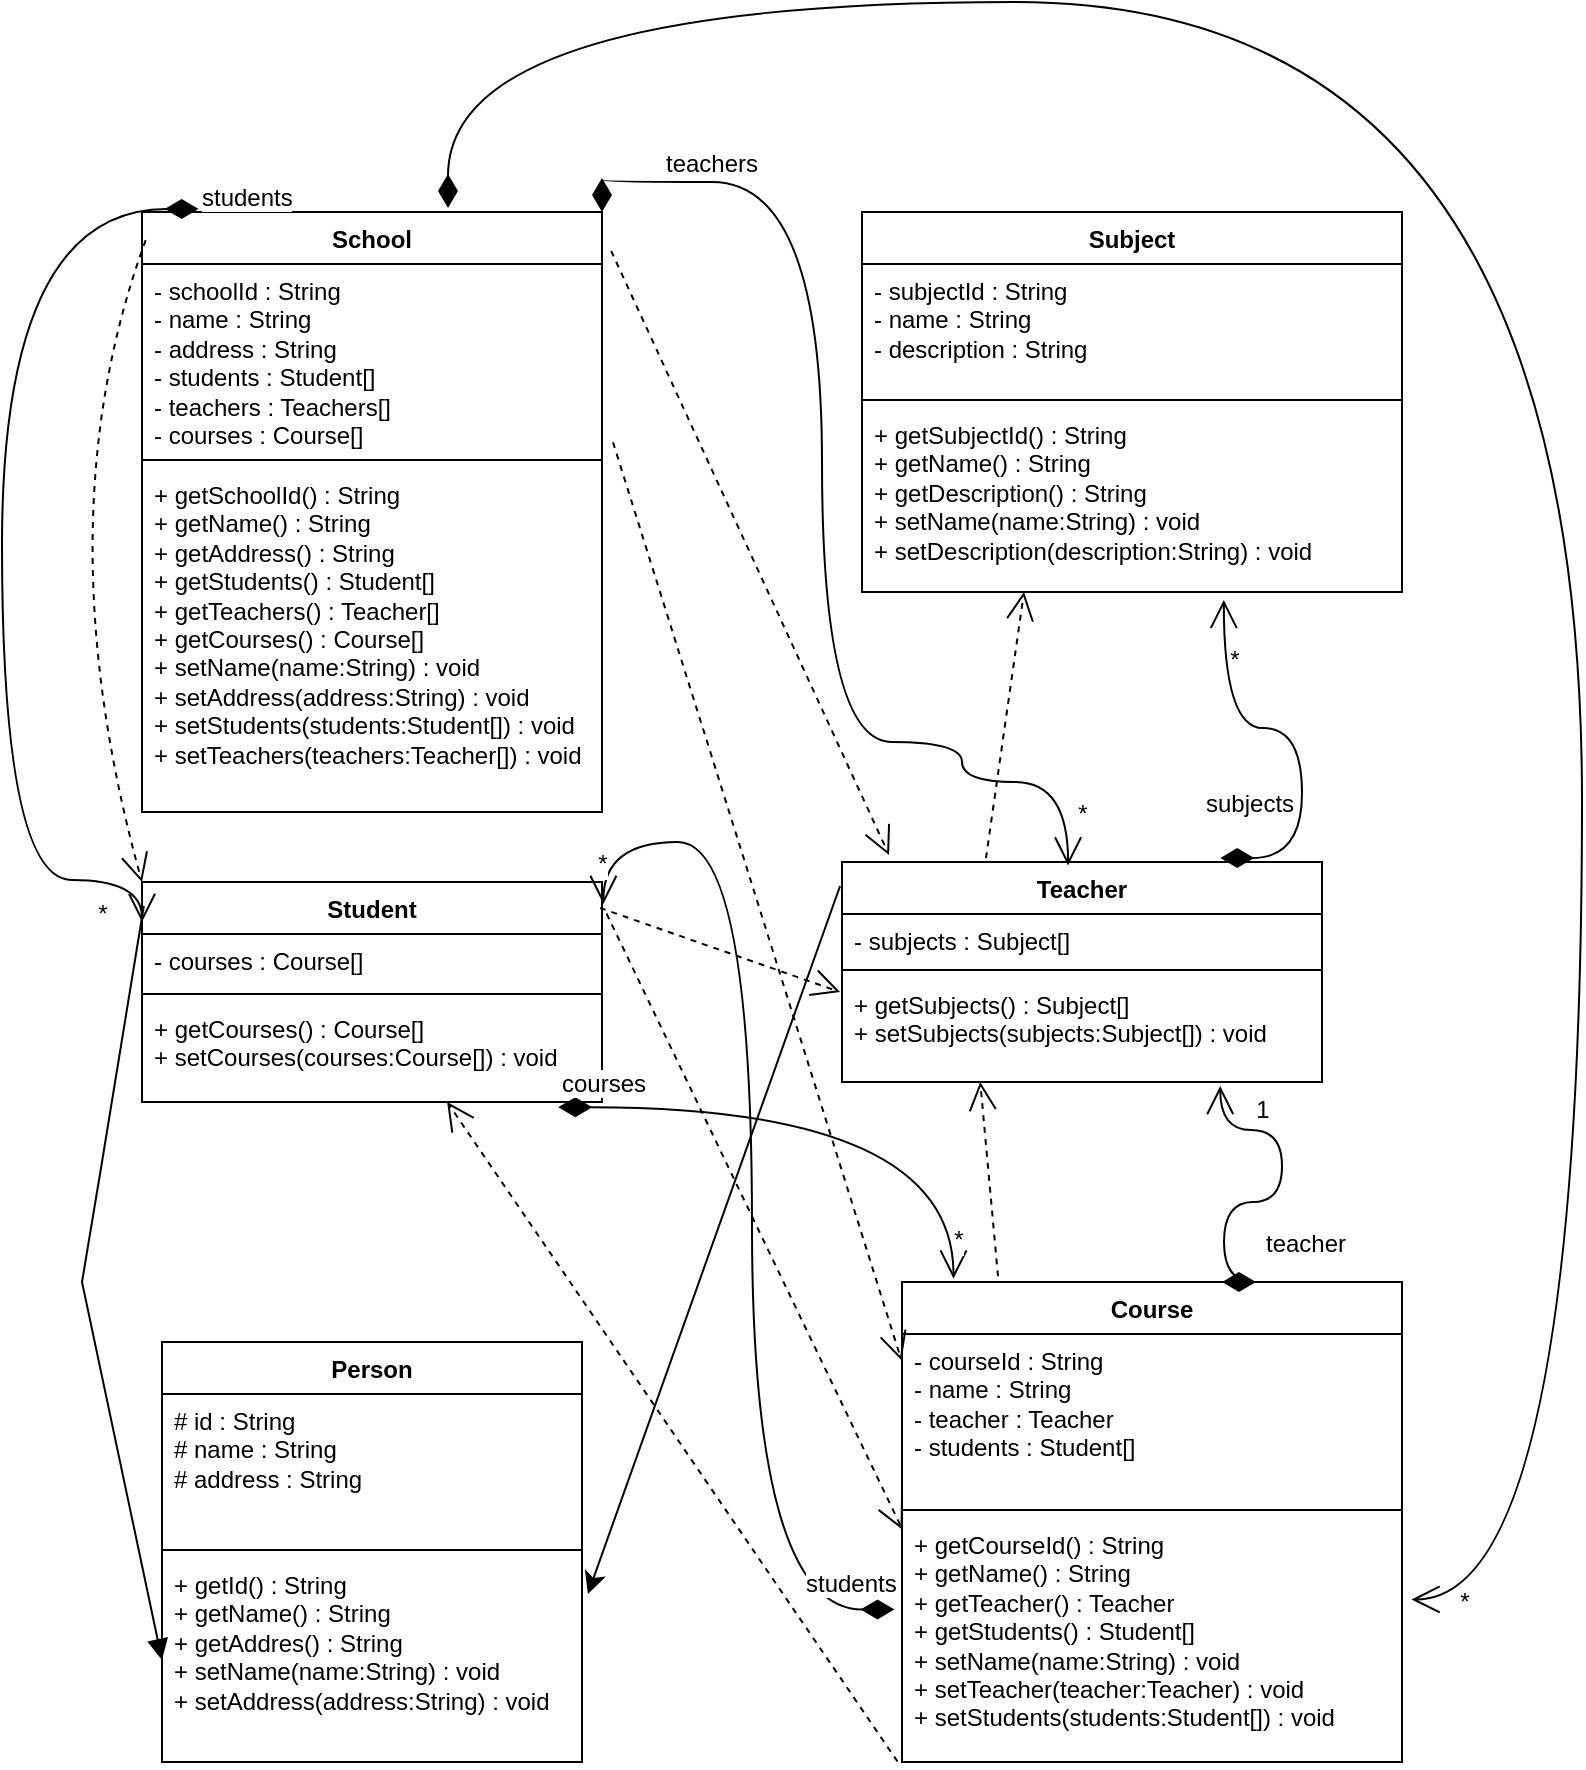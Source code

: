 <mxfile version="24.4.2" type="github">
  <diagram id="C5RBs43oDa-KdzZeNtuy" name="Page-1">
    <mxGraphModel dx="706" dy="964" grid="1" gridSize="10" guides="1" tooltips="1" connect="1" arrows="1" fold="1" page="1" pageScale="1" pageWidth="827" pageHeight="1169" math="0" shadow="0">
      <root>
        <mxCell id="WIyWlLk6GJQsqaUBKTNV-0" />
        <mxCell id="WIyWlLk6GJQsqaUBKTNV-1" parent="WIyWlLk6GJQsqaUBKTNV-0" />
        <mxCell id="g0lz2-g8cAUWbuDHJg4Z-0" value="School" style="swimlane;fontStyle=1;align=center;verticalAlign=top;childLayout=stackLayout;horizontal=1;startSize=26;horizontalStack=0;resizeParent=1;resizeParentMax=0;resizeLast=0;collapsible=1;marginBottom=0;whiteSpace=wrap;html=1;" vertex="1" parent="WIyWlLk6GJQsqaUBKTNV-1">
          <mxGeometry x="90" y="185" width="230" height="300" as="geometry" />
        </mxCell>
        <mxCell id="g0lz2-g8cAUWbuDHJg4Z-1" value="- schoolId : String&lt;div&gt;- name : String&lt;/div&gt;&lt;div&gt;- address : String&lt;/div&gt;&lt;div&gt;- students : Student[]&lt;/div&gt;&lt;div&gt;- teachers : Teachers[]&lt;/div&gt;&lt;div&gt;- courses : Course[]&lt;/div&gt;" style="text;strokeColor=none;fillColor=none;align=left;verticalAlign=top;spacingLeft=4;spacingRight=4;overflow=hidden;rotatable=0;points=[[0,0.5],[1,0.5]];portConstraint=eastwest;whiteSpace=wrap;html=1;" vertex="1" parent="g0lz2-g8cAUWbuDHJg4Z-0">
          <mxGeometry y="26" width="230" height="94" as="geometry" />
        </mxCell>
        <mxCell id="g0lz2-g8cAUWbuDHJg4Z-2" value="" style="line;strokeWidth=1;fillColor=none;align=left;verticalAlign=middle;spacingTop=-1;spacingLeft=3;spacingRight=3;rotatable=0;labelPosition=right;points=[];portConstraint=eastwest;strokeColor=inherit;" vertex="1" parent="g0lz2-g8cAUWbuDHJg4Z-0">
          <mxGeometry y="120" width="230" height="8" as="geometry" />
        </mxCell>
        <mxCell id="g0lz2-g8cAUWbuDHJg4Z-3" value="+ getSchoolId() : String&lt;div&gt;+ getName() : String&lt;/div&gt;&lt;div&gt;+ getAddress() : String&lt;/div&gt;&lt;div&gt;+ getStudents() : Student[]&lt;/div&gt;&lt;div&gt;+ getTeachers() : Teacher[]&lt;/div&gt;&lt;div&gt;+ getCourses() : Course[]&lt;/div&gt;&lt;div&gt;+ setName(name:String) : void&lt;/div&gt;&lt;div&gt;+ setAddress(address:String) : void&lt;/div&gt;&lt;div&gt;+ setStudents(students:Student[]) : void&lt;/div&gt;&lt;div&gt;+ setTeachers(teachers:Teacher[]) : void&lt;/div&gt;" style="text;strokeColor=none;fillColor=none;align=left;verticalAlign=top;spacingLeft=4;spacingRight=4;overflow=hidden;rotatable=0;points=[[0,0.5],[1,0.5]];portConstraint=eastwest;whiteSpace=wrap;html=1;" vertex="1" parent="g0lz2-g8cAUWbuDHJg4Z-0">
          <mxGeometry y="128" width="230" height="172" as="geometry" />
        </mxCell>
        <mxCell id="g0lz2-g8cAUWbuDHJg4Z-4" value="Student" style="swimlane;fontStyle=1;align=center;verticalAlign=top;childLayout=stackLayout;horizontal=1;startSize=26;horizontalStack=0;resizeParent=1;resizeParentMax=0;resizeLast=0;collapsible=1;marginBottom=0;whiteSpace=wrap;html=1;" vertex="1" parent="WIyWlLk6GJQsqaUBKTNV-1">
          <mxGeometry x="90" y="520" width="230" height="110" as="geometry" />
        </mxCell>
        <mxCell id="g0lz2-g8cAUWbuDHJg4Z-5" value="- courses : Course[]" style="text;strokeColor=none;fillColor=none;align=left;verticalAlign=top;spacingLeft=4;spacingRight=4;overflow=hidden;rotatable=0;points=[[0,0.5],[1,0.5]];portConstraint=eastwest;whiteSpace=wrap;html=1;" vertex="1" parent="g0lz2-g8cAUWbuDHJg4Z-4">
          <mxGeometry y="26" width="230" height="26" as="geometry" />
        </mxCell>
        <mxCell id="g0lz2-g8cAUWbuDHJg4Z-6" value="" style="line;strokeWidth=1;fillColor=none;align=left;verticalAlign=middle;spacingTop=-1;spacingLeft=3;spacingRight=3;rotatable=0;labelPosition=right;points=[];portConstraint=eastwest;strokeColor=inherit;" vertex="1" parent="g0lz2-g8cAUWbuDHJg4Z-4">
          <mxGeometry y="52" width="230" height="8" as="geometry" />
        </mxCell>
        <mxCell id="g0lz2-g8cAUWbuDHJg4Z-7" value="+ getCourses() : Course[]&lt;div&gt;+ setCourses(courses:Course[]) : void&lt;/div&gt;" style="text;strokeColor=none;fillColor=none;align=left;verticalAlign=top;spacingLeft=4;spacingRight=4;overflow=hidden;rotatable=0;points=[[0,0.5],[1,0.5]];portConstraint=eastwest;whiteSpace=wrap;html=1;" vertex="1" parent="g0lz2-g8cAUWbuDHJg4Z-4">
          <mxGeometry y="60" width="230" height="50" as="geometry" />
        </mxCell>
        <mxCell id="g0lz2-g8cAUWbuDHJg4Z-8" value="Course" style="swimlane;fontStyle=1;align=center;verticalAlign=top;childLayout=stackLayout;horizontal=1;startSize=26;horizontalStack=0;resizeParent=1;resizeParentMax=0;resizeLast=0;collapsible=1;marginBottom=0;whiteSpace=wrap;html=1;" vertex="1" parent="WIyWlLk6GJQsqaUBKTNV-1">
          <mxGeometry x="470" y="720" width="250" height="240" as="geometry" />
        </mxCell>
        <mxCell id="g0lz2-g8cAUWbuDHJg4Z-9" value="- courseId : String&lt;div&gt;- name : String&lt;/div&gt;&lt;div&gt;- teacher : Teacher&lt;/div&gt;&lt;div&gt;- students : Student[]&lt;/div&gt;" style="text;strokeColor=none;fillColor=none;align=left;verticalAlign=top;spacingLeft=4;spacingRight=4;overflow=hidden;rotatable=0;points=[[0,0.5],[1,0.5]];portConstraint=eastwest;whiteSpace=wrap;html=1;" vertex="1" parent="g0lz2-g8cAUWbuDHJg4Z-8">
          <mxGeometry y="26" width="250" height="84" as="geometry" />
        </mxCell>
        <mxCell id="g0lz2-g8cAUWbuDHJg4Z-10" value="" style="line;strokeWidth=1;fillColor=none;align=left;verticalAlign=middle;spacingTop=-1;spacingLeft=3;spacingRight=3;rotatable=0;labelPosition=right;points=[];portConstraint=eastwest;strokeColor=inherit;" vertex="1" parent="g0lz2-g8cAUWbuDHJg4Z-8">
          <mxGeometry y="110" width="250" height="8" as="geometry" />
        </mxCell>
        <mxCell id="g0lz2-g8cAUWbuDHJg4Z-11" value="+ getCourseId() : String&lt;div&gt;+ getName() : String&lt;/div&gt;&lt;div&gt;+ getTeacher() : Teacher&lt;/div&gt;&lt;div&gt;+ getStudents() : Student[]&lt;/div&gt;&lt;div&gt;+ setName(name:String) : void&lt;/div&gt;&lt;div&gt;+ setTeacher(teacher:Teacher) : void&lt;/div&gt;&lt;div&gt;+ setStudents(students:Student[]) : void&lt;/div&gt;" style="text;strokeColor=none;fillColor=none;align=left;verticalAlign=top;spacingLeft=4;spacingRight=4;overflow=hidden;rotatable=0;points=[[0,0.5],[1,0.5]];portConstraint=eastwest;whiteSpace=wrap;html=1;" vertex="1" parent="g0lz2-g8cAUWbuDHJg4Z-8">
          <mxGeometry y="118" width="250" height="122" as="geometry" />
        </mxCell>
        <mxCell id="g0lz2-g8cAUWbuDHJg4Z-12" value="Teacher" style="swimlane;fontStyle=1;align=center;verticalAlign=top;childLayout=stackLayout;horizontal=1;startSize=26;horizontalStack=0;resizeParent=1;resizeParentMax=0;resizeLast=0;collapsible=1;marginBottom=0;whiteSpace=wrap;html=1;" vertex="1" parent="WIyWlLk6GJQsqaUBKTNV-1">
          <mxGeometry x="440" y="510" width="240" height="110" as="geometry" />
        </mxCell>
        <mxCell id="g0lz2-g8cAUWbuDHJg4Z-13" value="- subjects : Subject[]" style="text;strokeColor=none;fillColor=none;align=left;verticalAlign=top;spacingLeft=4;spacingRight=4;overflow=hidden;rotatable=0;points=[[0,0.5],[1,0.5]];portConstraint=eastwest;whiteSpace=wrap;html=1;" vertex="1" parent="g0lz2-g8cAUWbuDHJg4Z-12">
          <mxGeometry y="26" width="240" height="24" as="geometry" />
        </mxCell>
        <mxCell id="g0lz2-g8cAUWbuDHJg4Z-14" value="" style="line;strokeWidth=1;fillColor=none;align=left;verticalAlign=middle;spacingTop=-1;spacingLeft=3;spacingRight=3;rotatable=0;labelPosition=right;points=[];portConstraint=eastwest;strokeColor=inherit;" vertex="1" parent="g0lz2-g8cAUWbuDHJg4Z-12">
          <mxGeometry y="50" width="240" height="8" as="geometry" />
        </mxCell>
        <mxCell id="g0lz2-g8cAUWbuDHJg4Z-15" value="+ getSubjects() : Subject[]&lt;div&gt;+ setSubjects(subjects:Subject[]) : void&lt;/div&gt;" style="text;strokeColor=none;fillColor=none;align=left;verticalAlign=top;spacingLeft=4;spacingRight=4;overflow=hidden;rotatable=0;points=[[0,0.5],[1,0.5]];portConstraint=eastwest;whiteSpace=wrap;html=1;" vertex="1" parent="g0lz2-g8cAUWbuDHJg4Z-12">
          <mxGeometry y="58" width="240" height="52" as="geometry" />
        </mxCell>
        <mxCell id="g0lz2-g8cAUWbuDHJg4Z-16" value="Subject" style="swimlane;fontStyle=1;align=center;verticalAlign=top;childLayout=stackLayout;horizontal=1;startSize=26;horizontalStack=0;resizeParent=1;resizeParentMax=0;resizeLast=0;collapsible=1;marginBottom=0;whiteSpace=wrap;html=1;" vertex="1" parent="WIyWlLk6GJQsqaUBKTNV-1">
          <mxGeometry x="450" y="185" width="270" height="190" as="geometry" />
        </mxCell>
        <mxCell id="g0lz2-g8cAUWbuDHJg4Z-17" value="- subjectId : String&lt;div&gt;- name : String&lt;/div&gt;&lt;div&gt;- description : String&lt;/div&gt;" style="text;strokeColor=none;fillColor=none;align=left;verticalAlign=top;spacingLeft=4;spacingRight=4;overflow=hidden;rotatable=0;points=[[0,0.5],[1,0.5]];portConstraint=eastwest;whiteSpace=wrap;html=1;" vertex="1" parent="g0lz2-g8cAUWbuDHJg4Z-16">
          <mxGeometry y="26" width="270" height="64" as="geometry" />
        </mxCell>
        <mxCell id="g0lz2-g8cAUWbuDHJg4Z-18" value="" style="line;strokeWidth=1;fillColor=none;align=left;verticalAlign=middle;spacingTop=-1;spacingLeft=3;spacingRight=3;rotatable=0;labelPosition=right;points=[];portConstraint=eastwest;strokeColor=inherit;" vertex="1" parent="g0lz2-g8cAUWbuDHJg4Z-16">
          <mxGeometry y="90" width="270" height="8" as="geometry" />
        </mxCell>
        <mxCell id="g0lz2-g8cAUWbuDHJg4Z-19" value="+ getSubjectId() : String&lt;div&gt;+ getName() : String&lt;/div&gt;&lt;div&gt;+ getDescription() : String&lt;/div&gt;&lt;div&gt;+ setName(name:String) : void&lt;/div&gt;&lt;div&gt;+ setDescription(description:String) : void&lt;/div&gt;" style="text;strokeColor=none;fillColor=none;align=left;verticalAlign=top;spacingLeft=4;spacingRight=4;overflow=hidden;rotatable=0;points=[[0,0.5],[1,0.5]];portConstraint=eastwest;whiteSpace=wrap;html=1;" vertex="1" parent="g0lz2-g8cAUWbuDHJg4Z-16">
          <mxGeometry y="98" width="270" height="92" as="geometry" />
        </mxCell>
        <mxCell id="g0lz2-g8cAUWbuDHJg4Z-29" value="" style="edgeStyle=none;curved=1;rounded=0;orthogonalLoop=1;jettySize=auto;html=1;fontSize=12;startSize=8;endSize=8;entryX=0.5;entryY=0;entryDx=0;entryDy=0;exitX=0.5;exitY=0;exitDx=0;exitDy=0;" edge="1" parent="WIyWlLk6GJQsqaUBKTNV-1" source="g0lz2-g8cAUWbuDHJg4Z-24" target="g0lz2-g8cAUWbuDHJg4Z-24">
          <mxGeometry relative="1" as="geometry" />
        </mxCell>
        <mxCell id="g0lz2-g8cAUWbuDHJg4Z-24" value="Person" style="swimlane;fontStyle=1;align=center;verticalAlign=top;childLayout=stackLayout;horizontal=1;startSize=26;horizontalStack=0;resizeParent=1;resizeParentMax=0;resizeLast=0;collapsible=1;marginBottom=0;whiteSpace=wrap;html=1;" vertex="1" parent="WIyWlLk6GJQsqaUBKTNV-1">
          <mxGeometry x="100" y="750" width="210" height="210" as="geometry" />
        </mxCell>
        <mxCell id="g0lz2-g8cAUWbuDHJg4Z-25" value="# id : String&lt;div&gt;# name : String&lt;/div&gt;&lt;div&gt;# address : String&lt;/div&gt;" style="text;strokeColor=none;fillColor=none;align=left;verticalAlign=top;spacingLeft=4;spacingRight=4;overflow=hidden;rotatable=0;points=[[0,0.5],[1,0.5]];portConstraint=eastwest;whiteSpace=wrap;html=1;" vertex="1" parent="g0lz2-g8cAUWbuDHJg4Z-24">
          <mxGeometry y="26" width="210" height="74" as="geometry" />
        </mxCell>
        <mxCell id="g0lz2-g8cAUWbuDHJg4Z-26" value="" style="line;strokeWidth=1;fillColor=none;align=left;verticalAlign=middle;spacingTop=-1;spacingLeft=3;spacingRight=3;rotatable=0;labelPosition=right;points=[];portConstraint=eastwest;strokeColor=inherit;" vertex="1" parent="g0lz2-g8cAUWbuDHJg4Z-24">
          <mxGeometry y="100" width="210" height="8" as="geometry" />
        </mxCell>
        <mxCell id="g0lz2-g8cAUWbuDHJg4Z-27" value="+ getId() : String&lt;div&gt;+ getName() : String&lt;/div&gt;&lt;div&gt;+ getAddres() : String&lt;/div&gt;&lt;div&gt;+ setName(name:String) : void&lt;/div&gt;&lt;div&gt;+ setAddress(address:String) : void&lt;/div&gt;" style="text;strokeColor=none;fillColor=none;align=left;verticalAlign=top;spacingLeft=4;spacingRight=4;overflow=hidden;rotatable=0;points=[[0,0.5],[1,0.5]];portConstraint=eastwest;whiteSpace=wrap;html=1;" vertex="1" parent="g0lz2-g8cAUWbuDHJg4Z-24">
          <mxGeometry y="108" width="210" height="102" as="geometry" />
        </mxCell>
        <mxCell id="g0lz2-g8cAUWbuDHJg4Z-33" value="" style="html=1;verticalAlign=bottom;endArrow=block;curved=0;rounded=0;fontSize=12;startSize=8;endSize=8;entryX=0;entryY=0.5;entryDx=0;entryDy=0;exitX=0.004;exitY=0.109;exitDx=0;exitDy=0;exitPerimeter=0;" edge="1" parent="WIyWlLk6GJQsqaUBKTNV-1" source="g0lz2-g8cAUWbuDHJg4Z-4" target="g0lz2-g8cAUWbuDHJg4Z-27">
          <mxGeometry width="80" relative="1" as="geometry">
            <mxPoint x="170" y="690" as="sourcePoint" />
            <mxPoint x="250" y="690" as="targetPoint" />
            <Array as="points">
              <mxPoint x="70" y="660" />
              <mxPoint x="60" y="720" />
            </Array>
          </mxGeometry>
        </mxCell>
        <mxCell id="g0lz2-g8cAUWbuDHJg4Z-34" style="edgeStyle=none;curved=1;rounded=0;orthogonalLoop=1;jettySize=auto;html=1;exitX=-0.004;exitY=0.109;exitDx=0;exitDy=0;entryX=1.014;entryY=0.176;entryDx=0;entryDy=0;fontSize=12;startSize=8;endSize=8;entryPerimeter=0;exitPerimeter=0;" edge="1" parent="WIyWlLk6GJQsqaUBKTNV-1" source="g0lz2-g8cAUWbuDHJg4Z-12" target="g0lz2-g8cAUWbuDHJg4Z-27">
          <mxGeometry relative="1" as="geometry" />
        </mxCell>
        <mxCell id="g0lz2-g8cAUWbuDHJg4Z-36" value="" style="endArrow=open;endSize=12;dashed=1;html=1;rounded=0;fontSize=12;curved=1;entryX=0.3;entryY=1;entryDx=0;entryDy=0;entryPerimeter=0;exitX=0.3;exitY=-0.018;exitDx=0;exitDy=0;exitPerimeter=0;" edge="1" parent="WIyWlLk6GJQsqaUBKTNV-1" source="g0lz2-g8cAUWbuDHJg4Z-12" target="g0lz2-g8cAUWbuDHJg4Z-19">
          <mxGeometry width="160" relative="1" as="geometry">
            <mxPoint x="440" y="450" as="sourcePoint" />
            <mxPoint x="600" y="450" as="targetPoint" />
          </mxGeometry>
        </mxCell>
        <mxCell id="g0lz2-g8cAUWbuDHJg4Z-38" value="subjects" style="endArrow=open;html=1;endSize=12;startArrow=diamondThin;startSize=14;startFill=1;edgeStyle=orthogonalEdgeStyle;align=left;verticalAlign=bottom;rounded=0;fontSize=12;curved=1;entryX=0.67;entryY=1.043;entryDx=0;entryDy=0;entryPerimeter=0;exitX=0.788;exitY=-0.018;exitDx=0;exitDy=0;exitPerimeter=0;" edge="1" parent="WIyWlLk6GJQsqaUBKTNV-1" source="g0lz2-g8cAUWbuDHJg4Z-12" target="g0lz2-g8cAUWbuDHJg4Z-19">
          <mxGeometry x="-1" y="20" relative="1" as="geometry">
            <mxPoint x="470" y="510" as="sourcePoint" />
            <mxPoint x="630" y="510" as="targetPoint" />
            <Array as="points">
              <mxPoint x="670" y="508" />
              <mxPoint x="670" y="443" />
              <mxPoint x="631" y="443" />
            </Array>
            <mxPoint x="-9" y="2" as="offset" />
          </mxGeometry>
        </mxCell>
        <mxCell id="g0lz2-g8cAUWbuDHJg4Z-39" value="*" style="edgeLabel;html=1;align=center;verticalAlign=middle;resizable=0;points=[];fontSize=12;" vertex="1" connectable="0" parent="g0lz2-g8cAUWbuDHJg4Z-38">
          <mxGeometry x="0.713" y="-5" relative="1" as="geometry">
            <mxPoint as="offset" />
          </mxGeometry>
        </mxCell>
        <mxCell id="g0lz2-g8cAUWbuDHJg4Z-40" value="" style="endArrow=open;endSize=12;dashed=1;html=1;rounded=0;fontSize=12;curved=1;entryX=0.288;entryY=1;entryDx=0;entryDy=0;entryPerimeter=0;exitX=0.192;exitY=-0.012;exitDx=0;exitDy=0;exitPerimeter=0;" edge="1" parent="WIyWlLk6GJQsqaUBKTNV-1" source="g0lz2-g8cAUWbuDHJg4Z-8" target="g0lz2-g8cAUWbuDHJg4Z-15">
          <mxGeometry width="160" relative="1" as="geometry">
            <mxPoint x="450" y="690" as="sourcePoint" />
            <mxPoint x="610" y="690" as="targetPoint" />
          </mxGeometry>
        </mxCell>
        <mxCell id="g0lz2-g8cAUWbuDHJg4Z-41" value="" style="endArrow=open;endSize=12;dashed=1;html=1;rounded=0;fontSize=12;curved=1;exitX=0.996;exitY=0.118;exitDx=0;exitDy=0;exitPerimeter=0;entryX=-0.004;entryY=0.135;entryDx=0;entryDy=0;entryPerimeter=0;" edge="1" parent="WIyWlLk6GJQsqaUBKTNV-1" source="g0lz2-g8cAUWbuDHJg4Z-4" target="g0lz2-g8cAUWbuDHJg4Z-15">
          <mxGeometry width="160" relative="1" as="geometry">
            <mxPoint x="280" y="574.5" as="sourcePoint" />
            <mxPoint x="440" y="574.5" as="targetPoint" />
          </mxGeometry>
        </mxCell>
        <mxCell id="g0lz2-g8cAUWbuDHJg4Z-45" value="teacher" style="endArrow=open;html=1;endSize=12;startArrow=diamondThin;startSize=14;startFill=1;edgeStyle=orthogonalEdgeStyle;align=left;verticalAlign=bottom;rounded=0;fontSize=12;curved=1;entryX=0.788;entryY=1.038;entryDx=0;entryDy=0;entryPerimeter=0;" edge="1" parent="WIyWlLk6GJQsqaUBKTNV-1" target="g0lz2-g8cAUWbuDHJg4Z-15">
          <mxGeometry x="-0.862" y="-19" relative="1" as="geometry">
            <mxPoint x="630" y="720" as="sourcePoint" />
            <mxPoint x="724" y="644.004" as="targetPoint" />
            <Array as="points">
              <mxPoint x="631" y="720" />
              <mxPoint x="631" y="680" />
              <mxPoint x="660" y="680" />
              <mxPoint x="660" y="644" />
              <mxPoint x="629" y="644" />
            </Array>
            <mxPoint as="offset" />
          </mxGeometry>
        </mxCell>
        <mxCell id="g0lz2-g8cAUWbuDHJg4Z-46" value="1" style="edgeLabel;html=1;align=center;verticalAlign=middle;resizable=0;points=[];fontSize=12;" vertex="1" connectable="0" parent="g0lz2-g8cAUWbuDHJg4Z-45">
          <mxGeometry x="0.849" y="-1" relative="1" as="geometry">
            <mxPoint x="20" as="offset" />
          </mxGeometry>
        </mxCell>
        <mxCell id="g0lz2-g8cAUWbuDHJg4Z-48" value="" style="endArrow=open;endSize=12;dashed=1;html=1;rounded=0;fontSize=12;curved=1;exitX=1.01;exitY=0.144;exitDx=0;exitDy=0;exitPerimeter=0;entryX=0.001;entryY=0.048;entryDx=0;entryDy=0;entryPerimeter=0;" edge="1" parent="WIyWlLk6GJQsqaUBKTNV-1" source="g0lz2-g8cAUWbuDHJg4Z-4" target="g0lz2-g8cAUWbuDHJg4Z-11">
          <mxGeometry width="160" relative="1" as="geometry">
            <mxPoint x="310" y="770" as="sourcePoint" />
            <mxPoint x="470" y="770" as="targetPoint" />
          </mxGeometry>
        </mxCell>
        <mxCell id="g0lz2-g8cAUWbuDHJg4Z-49" value="students" style="endArrow=open;html=1;endSize=12;startArrow=diamondThin;startSize=14;startFill=1;edgeStyle=orthogonalEdgeStyle;align=left;verticalAlign=bottom;rounded=0;fontSize=12;curved=1;exitX=-0.015;exitY=0.375;exitDx=0;exitDy=0;exitPerimeter=0;entryX=1.003;entryY=0.1;entryDx=0;entryDy=0;entryPerimeter=0;" edge="1" parent="WIyWlLk6GJQsqaUBKTNV-1" source="g0lz2-g8cAUWbuDHJg4Z-11" target="g0lz2-g8cAUWbuDHJg4Z-4">
          <mxGeometry x="-0.835" y="-4" relative="1" as="geometry">
            <mxPoint x="290" y="750" as="sourcePoint" />
            <mxPoint x="340" y="540" as="targetPoint" />
            <Array as="points">
              <mxPoint x="395" y="884" />
              <mxPoint x="395" y="500" />
              <mxPoint x="321" y="500" />
            </Array>
            <mxPoint as="offset" />
          </mxGeometry>
        </mxCell>
        <mxCell id="g0lz2-g8cAUWbuDHJg4Z-50" value="*" style="edgeLabel;html=1;align=center;verticalAlign=middle;resizable=0;points=[];fontSize=12;" vertex="1" connectable="0" parent="g0lz2-g8cAUWbuDHJg4Z-49">
          <mxGeometry x="0.963" y="4" relative="1" as="geometry">
            <mxPoint x="-5" y="-10" as="offset" />
          </mxGeometry>
        </mxCell>
        <mxCell id="g0lz2-g8cAUWbuDHJg4Z-51" value="" style="endArrow=open;endSize=12;dashed=1;html=1;rounded=0;fontSize=12;curved=1;exitX=-0.009;exitY=0.998;exitDx=0;exitDy=0;exitPerimeter=0;" edge="1" parent="WIyWlLk6GJQsqaUBKTNV-1" source="g0lz2-g8cAUWbuDHJg4Z-11" target="g0lz2-g8cAUWbuDHJg4Z-4">
          <mxGeometry width="160" relative="1" as="geometry">
            <mxPoint x="310" y="660" as="sourcePoint" />
            <mxPoint x="455" y="991" as="targetPoint" />
          </mxGeometry>
        </mxCell>
        <mxCell id="g0lz2-g8cAUWbuDHJg4Z-53" value="courses" style="endArrow=open;html=1;endSize=12;startArrow=diamondThin;startSize=14;startFill=1;edgeStyle=orthogonalEdgeStyle;align=left;verticalAlign=bottom;rounded=0;fontSize=12;curved=1;exitX=0.905;exitY=1.052;exitDx=0;exitDy=0;exitPerimeter=0;entryX=0.103;entryY=-0.007;entryDx=0;entryDy=0;entryPerimeter=0;" edge="1" parent="WIyWlLk6GJQsqaUBKTNV-1" source="g0lz2-g8cAUWbuDHJg4Z-7" target="g0lz2-g8cAUWbuDHJg4Z-8">
          <mxGeometry x="-1" y="3" relative="1" as="geometry">
            <mxPoint x="350" y="760" as="sourcePoint" />
            <mxPoint x="510" y="760" as="targetPoint" />
          </mxGeometry>
        </mxCell>
        <mxCell id="g0lz2-g8cAUWbuDHJg4Z-54" value="*" style="edgeLabel;html=1;align=center;verticalAlign=middle;resizable=0;points=[];fontSize=12;" vertex="1" connectable="0" parent="g0lz2-g8cAUWbuDHJg4Z-53">
          <mxGeometry x="0.858" y="2" relative="1" as="geometry">
            <mxPoint as="offset" />
          </mxGeometry>
        </mxCell>
        <mxCell id="g0lz2-g8cAUWbuDHJg4Z-55" value="" style="endArrow=open;html=1;endSize=12;startArrow=diamondThin;startSize=14;startFill=1;edgeStyle=orthogonalEdgeStyle;align=left;verticalAlign=bottom;rounded=0;fontSize=12;curved=1;entryX=1.019;entryY=0.334;entryDx=0;entryDy=0;entryPerimeter=0;" edge="1" parent="WIyWlLk6GJQsqaUBKTNV-1" target="g0lz2-g8cAUWbuDHJg4Z-11">
          <mxGeometry x="-0.984" y="-17" relative="1" as="geometry">
            <mxPoint x="243" y="183" as="sourcePoint" />
            <mxPoint x="460" y="80" as="targetPoint" />
            <Array as="points">
              <mxPoint x="243" y="80" />
              <mxPoint x="810" y="80" />
              <mxPoint x="810" y="879" />
            </Array>
            <mxPoint as="offset" />
          </mxGeometry>
        </mxCell>
        <mxCell id="g0lz2-g8cAUWbuDHJg4Z-56" value="*" style="edgeLabel;html=1;align=center;verticalAlign=middle;resizable=0;points=[];fontSize=12;" vertex="1" connectable="0" parent="g0lz2-g8cAUWbuDHJg4Z-55">
          <mxGeometry x="0.966" y="-8" relative="1" as="geometry">
            <mxPoint y="9" as="offset" />
          </mxGeometry>
        </mxCell>
        <mxCell id="g0lz2-g8cAUWbuDHJg4Z-57" value="" style="endArrow=open;endSize=12;dashed=1;html=1;rounded=0;fontSize=12;curved=1;exitX=1.02;exitY=0.065;exitDx=0;exitDy=0;exitPerimeter=0;entryX=0.098;entryY=-0.032;entryDx=0;entryDy=0;entryPerimeter=0;" edge="1" parent="WIyWlLk6GJQsqaUBKTNV-1" source="g0lz2-g8cAUWbuDHJg4Z-0" target="g0lz2-g8cAUWbuDHJg4Z-12">
          <mxGeometry width="160" relative="1" as="geometry">
            <mxPoint x="290" y="320" as="sourcePoint" />
            <mxPoint x="450" y="320" as="targetPoint" />
          </mxGeometry>
        </mxCell>
        <mxCell id="g0lz2-g8cAUWbuDHJg4Z-58" value="teachers" style="endArrow=open;html=1;endSize=12;startArrow=diamondThin;startSize=14;startFill=1;edgeStyle=orthogonalEdgeStyle;align=left;verticalAlign=bottom;rounded=0;fontSize=12;curved=1;exitX=1;exitY=0;exitDx=0;exitDy=0;entryX=0.471;entryY=0.016;entryDx=0;entryDy=0;entryPerimeter=0;" edge="1" parent="WIyWlLk6GJQsqaUBKTNV-1" source="g0lz2-g8cAUWbuDHJg4Z-0" target="g0lz2-g8cAUWbuDHJg4Z-12">
          <mxGeometry x="-0.847" relative="1" as="geometry">
            <mxPoint x="360" y="520" as="sourcePoint" />
            <mxPoint x="520" y="520" as="targetPoint" />
            <Array as="points">
              <mxPoint x="320" y="170" />
              <mxPoint x="430" y="170" />
              <mxPoint x="430" y="450" />
              <mxPoint x="500" y="450" />
              <mxPoint x="500" y="470" />
              <mxPoint x="553" y="470" />
            </Array>
            <mxPoint as="offset" />
          </mxGeometry>
        </mxCell>
        <mxCell id="g0lz2-g8cAUWbuDHJg4Z-59" value="*" style="edgeLabel;html=1;align=center;verticalAlign=middle;resizable=0;points=[];fontSize=12;" vertex="1" connectable="0" parent="g0lz2-g8cAUWbuDHJg4Z-58">
          <mxGeometry x="0.936" y="-3" relative="1" as="geometry">
            <mxPoint x="10" y="-7" as="offset" />
          </mxGeometry>
        </mxCell>
        <mxCell id="g0lz2-g8cAUWbuDHJg4Z-60" value="" style="endArrow=open;endSize=12;dashed=1;html=1;rounded=0;fontSize=12;curved=1;exitX=1.024;exitY=0.949;exitDx=0;exitDy=0;exitPerimeter=0;entryX=-0.001;entryY=0.157;entryDx=0;entryDy=0;entryPerimeter=0;" edge="1" parent="WIyWlLk6GJQsqaUBKTNV-1" source="g0lz2-g8cAUWbuDHJg4Z-1" target="g0lz2-g8cAUWbuDHJg4Z-9">
          <mxGeometry width="160" relative="1" as="geometry">
            <mxPoint x="360" y="520" as="sourcePoint" />
            <mxPoint x="520" y="520" as="targetPoint" />
          </mxGeometry>
        </mxCell>
        <mxCell id="g0lz2-g8cAUWbuDHJg4Z-61" value="" style="endArrow=open;endSize=12;dashed=1;html=1;rounded=0;fontSize=12;curved=1;exitX=0.008;exitY=0.047;exitDx=0;exitDy=0;exitPerimeter=0;entryX=0;entryY=0;entryDx=0;entryDy=0;" edge="1" parent="WIyWlLk6GJQsqaUBKTNV-1" source="g0lz2-g8cAUWbuDHJg4Z-0" target="g0lz2-g8cAUWbuDHJg4Z-4">
          <mxGeometry width="160" relative="1" as="geometry">
            <mxPoint x="40" y="440" as="sourcePoint" />
            <mxPoint x="200" y="440" as="targetPoint" />
            <Array as="points">
              <mxPoint x="40" y="340" />
            </Array>
          </mxGeometry>
        </mxCell>
        <mxCell id="g0lz2-g8cAUWbuDHJg4Z-62" value="students" style="endArrow=open;html=1;endSize=12;startArrow=diamondThin;startSize=14;startFill=1;edgeStyle=orthogonalEdgeStyle;align=left;verticalAlign=bottom;rounded=0;fontSize=12;curved=1;exitX=0.123;exitY=-0.005;exitDx=0;exitDy=0;exitPerimeter=0;" edge="1" parent="WIyWlLk6GJQsqaUBKTNV-1" source="g0lz2-g8cAUWbuDHJg4Z-0">
          <mxGeometry x="-1" y="3" relative="1" as="geometry">
            <mxPoint x="190" y="520" as="sourcePoint" />
            <mxPoint x="90" y="540" as="targetPoint" />
            <Array as="points">
              <mxPoint x="20" y="183" />
              <mxPoint x="20" y="519" />
            </Array>
          </mxGeometry>
        </mxCell>
        <mxCell id="g0lz2-g8cAUWbuDHJg4Z-63" value="*" style="edgeLabel;html=1;align=center;verticalAlign=middle;resizable=0;points=[];fontSize=12;" vertex="1" connectable="0" parent="g0lz2-g8cAUWbuDHJg4Z-62">
          <mxGeometry x="0.871" y="-5" relative="1" as="geometry">
            <mxPoint x="-7" y="12" as="offset" />
          </mxGeometry>
        </mxCell>
      </root>
    </mxGraphModel>
  </diagram>
</mxfile>
